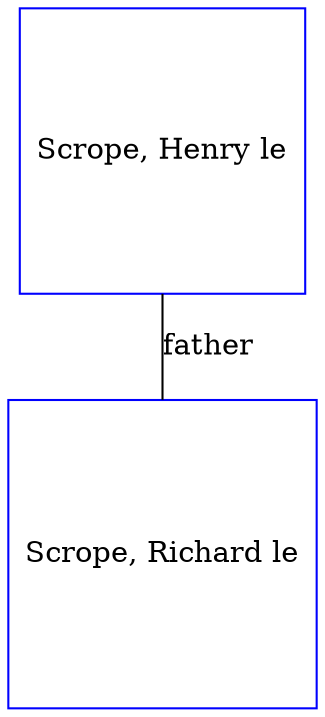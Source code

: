 digraph D {
    edge [dir=none];    node [shape=box];    "019103"   [label="Scrope, Richard le", shape=box, regular=1, color="blue"] ;
"019107"   [label="Scrope, Henry le", shape=box, regular=1, color="blue"] ;
019107->019103 [label="father",arrowsize=0.0]; 
}
